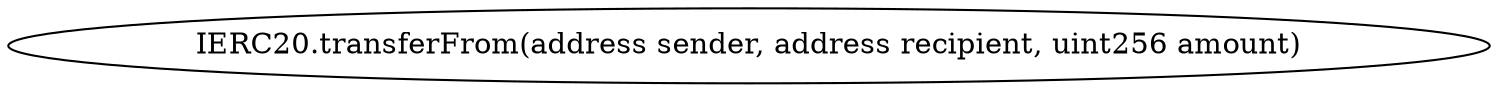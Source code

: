 digraph "" {
	graph [bb="0,0,588.43,36"];
	node [label="\N"];
	"IERC20.transferFrom(address sender, address recipient, uint256 amount)"	 [height=0.5,
		pos="294.21,18",
		width=8.1726];
}
